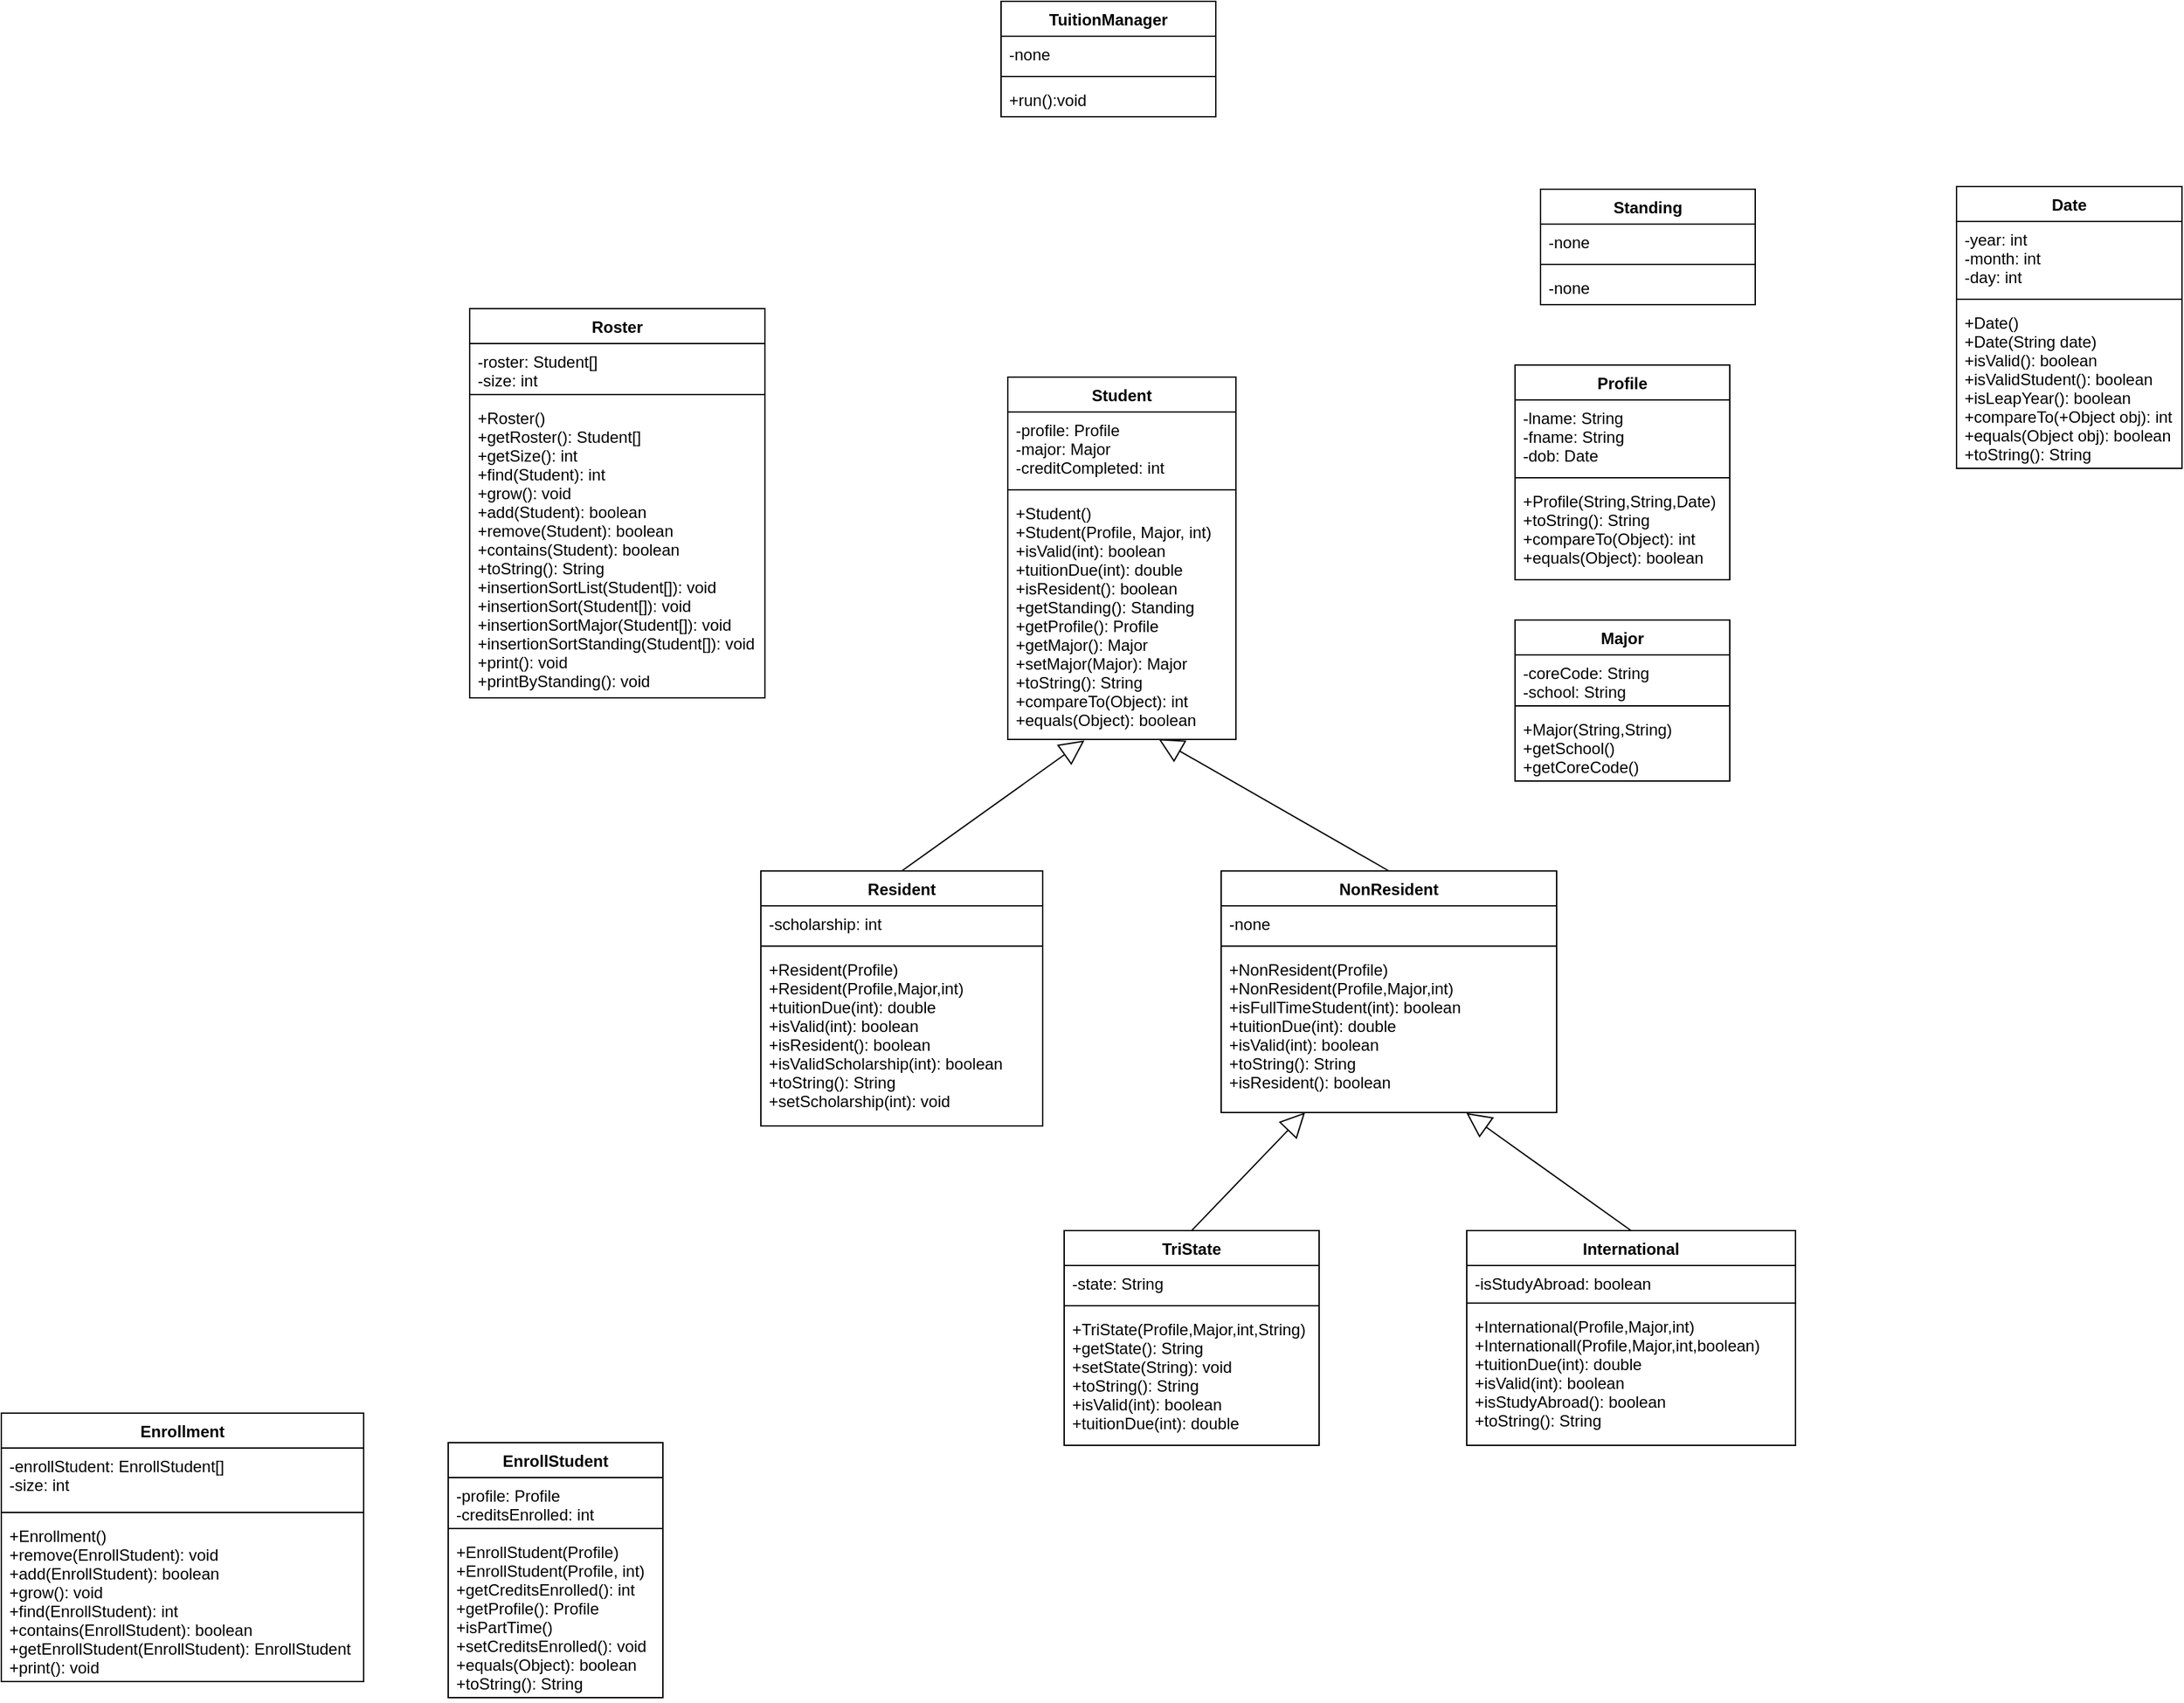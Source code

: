 <mxfile version="20.8.23" type="github">
  <diagram name="Page-1" id="c4acf3e9-155e-7222-9cf6-157b1a14988f">
    <mxGraphModel dx="2550" dy="1697" grid="0" gridSize="10" guides="1" tooltips="1" connect="1" arrows="1" fold="1" page="0" pageScale="1" pageWidth="850" pageHeight="1100" background="none" math="0" shadow="0">
      <root>
        <mxCell id="0" />
        <mxCell id="1" parent="0" />
        <mxCell id="W4gs8_7KVZacax8HziNK-53" value="International" style="swimlane;fontStyle=1;align=center;verticalAlign=top;childLayout=stackLayout;horizontal=1;startSize=26;horizontalStack=0;resizeParent=1;resizeParentMax=0;resizeLast=0;collapsible=1;marginBottom=0;" parent="1" vertex="1">
          <mxGeometry x="557" y="284" width="245" height="160" as="geometry" />
        </mxCell>
        <mxCell id="W4gs8_7KVZacax8HziNK-54" value="-isStudyAbroad: boolean&#xa;" style="text;strokeColor=none;fillColor=none;align=left;verticalAlign=top;spacingLeft=4;spacingRight=4;overflow=hidden;rotatable=0;points=[[0,0.5],[1,0.5]];portConstraint=eastwest;" parent="W4gs8_7KVZacax8HziNK-53" vertex="1">
          <mxGeometry y="26" width="245" height="24" as="geometry" />
        </mxCell>
        <mxCell id="W4gs8_7KVZacax8HziNK-55" value="" style="line;strokeWidth=1;fillColor=none;align=left;verticalAlign=middle;spacingTop=-1;spacingLeft=3;spacingRight=3;rotatable=0;labelPosition=right;points=[];portConstraint=eastwest;strokeColor=inherit;" parent="W4gs8_7KVZacax8HziNK-53" vertex="1">
          <mxGeometry y="50" width="245" height="8" as="geometry" />
        </mxCell>
        <mxCell id="W4gs8_7KVZacax8HziNK-56" value="+International(Profile,Major,int)&#xa;+Internationall(Profile,Major,int,boolean)&#xa;+tuitionDue(int): double&#xa;+isValid(int): boolean&#xa;+isStudyAbroad(): boolean&#xa;+toString(): String&#xa;" style="text;strokeColor=none;fillColor=none;align=left;verticalAlign=top;spacingLeft=4;spacingRight=4;overflow=hidden;rotatable=0;points=[[0,0.5],[1,0.5]];portConstraint=eastwest;" parent="W4gs8_7KVZacax8HziNK-53" vertex="1">
          <mxGeometry y="58" width="245" height="102" as="geometry" />
        </mxCell>
        <mxCell id="W4gs8_7KVZacax8HziNK-57" value="Major" style="swimlane;fontStyle=1;align=center;verticalAlign=top;childLayout=stackLayout;horizontal=1;startSize=26;horizontalStack=0;resizeParent=1;resizeParentMax=0;resizeLast=0;collapsible=1;marginBottom=0;" parent="1" vertex="1">
          <mxGeometry x="593" y="-171" width="160" height="120" as="geometry" />
        </mxCell>
        <mxCell id="W4gs8_7KVZacax8HziNK-58" value="-coreCode: String&#xa;-school: String&#xa;" style="text;strokeColor=none;fillColor=none;align=left;verticalAlign=top;spacingLeft=4;spacingRight=4;overflow=hidden;rotatable=0;points=[[0,0.5],[1,0.5]];portConstraint=eastwest;" parent="W4gs8_7KVZacax8HziNK-57" vertex="1">
          <mxGeometry y="26" width="160" height="34" as="geometry" />
        </mxCell>
        <mxCell id="W4gs8_7KVZacax8HziNK-59" value="" style="line;strokeWidth=1;fillColor=none;align=left;verticalAlign=middle;spacingTop=-1;spacingLeft=3;spacingRight=3;rotatable=0;labelPosition=right;points=[];portConstraint=eastwest;strokeColor=inherit;" parent="W4gs8_7KVZacax8HziNK-57" vertex="1">
          <mxGeometry y="60" width="160" height="8" as="geometry" />
        </mxCell>
        <mxCell id="W4gs8_7KVZacax8HziNK-60" value="+Major(String,String)&#xa;+getSchool()&#xa;+getCoreCode()&#xa;" style="text;strokeColor=none;fillColor=none;align=left;verticalAlign=top;spacingLeft=4;spacingRight=4;overflow=hidden;rotatable=0;points=[[0,0.5],[1,0.5]];portConstraint=eastwest;" parent="W4gs8_7KVZacax8HziNK-57" vertex="1">
          <mxGeometry y="68" width="160" height="52" as="geometry" />
        </mxCell>
        <mxCell id="W4gs8_7KVZacax8HziNK-65" value="NonResident" style="swimlane;fontStyle=1;align=center;verticalAlign=top;childLayout=stackLayout;horizontal=1;startSize=26;horizontalStack=0;resizeParent=1;resizeParentMax=0;resizeLast=0;collapsible=1;marginBottom=0;" parent="1" vertex="1">
          <mxGeometry x="374" y="16" width="250" height="180" as="geometry" />
        </mxCell>
        <mxCell id="W4gs8_7KVZacax8HziNK-66" value="-none" style="text;strokeColor=none;fillColor=none;align=left;verticalAlign=top;spacingLeft=4;spacingRight=4;overflow=hidden;rotatable=0;points=[[0,0.5],[1,0.5]];portConstraint=eastwest;" parent="W4gs8_7KVZacax8HziNK-65" vertex="1">
          <mxGeometry y="26" width="250" height="26" as="geometry" />
        </mxCell>
        <mxCell id="W4gs8_7KVZacax8HziNK-67" value="" style="line;strokeWidth=1;fillColor=none;align=left;verticalAlign=middle;spacingTop=-1;spacingLeft=3;spacingRight=3;rotatable=0;labelPosition=right;points=[];portConstraint=eastwest;strokeColor=inherit;" parent="W4gs8_7KVZacax8HziNK-65" vertex="1">
          <mxGeometry y="52" width="250" height="8" as="geometry" />
        </mxCell>
        <mxCell id="W4gs8_7KVZacax8HziNK-68" value="+NonResident(Profile)&#xa;+NonResident(Profile,Major,int)&#xa;+isFullTimeStudent(int): boolean&#xa;+tuitionDue(int): double&#xa;+isValid(int): boolean&#xa;+toString(): String&#xa;+isResident(): boolean&#xa;&#xa;" style="text;strokeColor=none;fillColor=none;align=left;verticalAlign=top;spacingLeft=4;spacingRight=4;overflow=hidden;rotatable=0;points=[[0,0.5],[1,0.5]];portConstraint=eastwest;" parent="W4gs8_7KVZacax8HziNK-65" vertex="1">
          <mxGeometry y="60" width="250" height="120" as="geometry" />
        </mxCell>
        <mxCell id="W4gs8_7KVZacax8HziNK-70" value="Profile" style="swimlane;fontStyle=1;align=center;verticalAlign=top;childLayout=stackLayout;horizontal=1;startSize=26;horizontalStack=0;resizeParent=1;resizeParentMax=0;resizeLast=0;collapsible=1;marginBottom=0;" parent="1" vertex="1">
          <mxGeometry x="593" y="-361" width="160" height="160" as="geometry" />
        </mxCell>
        <mxCell id="W4gs8_7KVZacax8HziNK-71" value="-lname: String&#xa;-fname: String&#xa;-dob: Date&#xa;" style="text;strokeColor=none;fillColor=none;align=left;verticalAlign=top;spacingLeft=4;spacingRight=4;overflow=hidden;rotatable=0;points=[[0,0.5],[1,0.5]];portConstraint=eastwest;" parent="W4gs8_7KVZacax8HziNK-70" vertex="1">
          <mxGeometry y="26" width="160" height="54" as="geometry" />
        </mxCell>
        <mxCell id="W4gs8_7KVZacax8HziNK-72" value="" style="line;strokeWidth=1;fillColor=none;align=left;verticalAlign=middle;spacingTop=-1;spacingLeft=3;spacingRight=3;rotatable=0;labelPosition=right;points=[];portConstraint=eastwest;strokeColor=inherit;" parent="W4gs8_7KVZacax8HziNK-70" vertex="1">
          <mxGeometry y="80" width="160" height="8" as="geometry" />
        </mxCell>
        <mxCell id="W4gs8_7KVZacax8HziNK-73" value="+Profile(String,String,Date)&#xa;+toString(): String&#xa;+compareTo(Object): int&#xa;+equals(Object): boolean&#xa;" style="text;strokeColor=none;fillColor=none;align=left;verticalAlign=top;spacingLeft=4;spacingRight=4;overflow=hidden;rotatable=0;points=[[0,0.5],[1,0.5]];portConstraint=eastwest;" parent="W4gs8_7KVZacax8HziNK-70" vertex="1">
          <mxGeometry y="88" width="160" height="72" as="geometry" />
        </mxCell>
        <mxCell id="W4gs8_7KVZacax8HziNK-74" value="Resident" style="swimlane;fontStyle=1;align=center;verticalAlign=top;childLayout=stackLayout;horizontal=1;startSize=26;horizontalStack=0;resizeParent=1;resizeParentMax=0;resizeLast=0;collapsible=1;marginBottom=0;" parent="1" vertex="1">
          <mxGeometry x="31" y="16" width="210" height="190" as="geometry" />
        </mxCell>
        <mxCell id="W4gs8_7KVZacax8HziNK-75" value="-scholarship: int" style="text;strokeColor=none;fillColor=none;align=left;verticalAlign=top;spacingLeft=4;spacingRight=4;overflow=hidden;rotatable=0;points=[[0,0.5],[1,0.5]];portConstraint=eastwest;" parent="W4gs8_7KVZacax8HziNK-74" vertex="1">
          <mxGeometry y="26" width="210" height="26" as="geometry" />
        </mxCell>
        <mxCell id="W4gs8_7KVZacax8HziNK-76" value="" style="line;strokeWidth=1;fillColor=none;align=left;verticalAlign=middle;spacingTop=-1;spacingLeft=3;spacingRight=3;rotatable=0;labelPosition=right;points=[];portConstraint=eastwest;strokeColor=inherit;" parent="W4gs8_7KVZacax8HziNK-74" vertex="1">
          <mxGeometry y="52" width="210" height="8" as="geometry" />
        </mxCell>
        <mxCell id="W4gs8_7KVZacax8HziNK-77" value="+Resident(Profile)&#xa;+Resident(Profile,Major,int)&#xa;+tuitionDue(int): double&#xa;+isValid(int): boolean&#xa;+isResident(): boolean&#xa;+isValidScholarship(int): boolean&#xa;+toString(): String&#xa;+setScholarship(int): void&#xa;&#xa;" style="text;strokeColor=none;fillColor=none;align=left;verticalAlign=top;spacingLeft=4;spacingRight=4;overflow=hidden;rotatable=0;points=[[0,0.5],[1,0.5]];portConstraint=eastwest;" parent="W4gs8_7KVZacax8HziNK-74" vertex="1">
          <mxGeometry y="60" width="210" height="130" as="geometry" />
        </mxCell>
        <mxCell id="W4gs8_7KVZacax8HziNK-78" value="Roster" style="swimlane;fontStyle=1;align=center;verticalAlign=top;childLayout=stackLayout;horizontal=1;startSize=26;horizontalStack=0;resizeParent=1;resizeParentMax=0;resizeLast=0;collapsible=1;marginBottom=0;" parent="1" vertex="1">
          <mxGeometry x="-186" y="-403" width="220" height="290" as="geometry" />
        </mxCell>
        <mxCell id="W4gs8_7KVZacax8HziNK-79" value="-roster: Student[]&#xa;-size: int&#xa;" style="text;strokeColor=none;fillColor=none;align=left;verticalAlign=top;spacingLeft=4;spacingRight=4;overflow=hidden;rotatable=0;points=[[0,0.5],[1,0.5]];portConstraint=eastwest;" parent="W4gs8_7KVZacax8HziNK-78" vertex="1">
          <mxGeometry y="26" width="220" height="34" as="geometry" />
        </mxCell>
        <mxCell id="W4gs8_7KVZacax8HziNK-80" value="" style="line;strokeWidth=1;fillColor=none;align=left;verticalAlign=middle;spacingTop=-1;spacingLeft=3;spacingRight=3;rotatable=0;labelPosition=right;points=[];portConstraint=eastwest;strokeColor=inherit;" parent="W4gs8_7KVZacax8HziNK-78" vertex="1">
          <mxGeometry y="60" width="220" height="8" as="geometry" />
        </mxCell>
        <mxCell id="W4gs8_7KVZacax8HziNK-81" value="+Roster()&#xa;+getRoster(): Student[]&#xa;+getSize(): int&#xa;+find(Student): int&#xa;+grow(): void&#xa;+add(Student): boolean&#xa;+remove(Student): boolean&#xa;+contains(Student): boolean&#xa;+toString(): String&#xa;+insertionSortList(Student[]): void&#xa;+insertionSort(Student[]): void&#xa;+insertionSortMajor(Student[]): void&#xa;+insertionSortStanding(Student[]): void&#xa;+print(): void&#xa;+printByStanding(): void&#xa;&#xa;&#xa;&#xa;" style="text;strokeColor=none;fillColor=none;align=left;verticalAlign=top;spacingLeft=4;spacingRight=4;overflow=hidden;rotatable=0;points=[[0,0.5],[1,0.5]];portConstraint=eastwest;" parent="W4gs8_7KVZacax8HziNK-78" vertex="1">
          <mxGeometry y="68" width="220" height="222" as="geometry" />
        </mxCell>
        <mxCell id="W4gs8_7KVZacax8HziNK-82" value="Standing" style="swimlane;fontStyle=1;align=center;verticalAlign=top;childLayout=stackLayout;horizontal=1;startSize=26;horizontalStack=0;resizeParent=1;resizeParentMax=0;resizeLast=0;collapsible=1;marginBottom=0;" parent="1" vertex="1">
          <mxGeometry x="612" y="-492" width="160" height="86" as="geometry" />
        </mxCell>
        <mxCell id="W4gs8_7KVZacax8HziNK-83" value="-none" style="text;strokeColor=none;fillColor=none;align=left;verticalAlign=top;spacingLeft=4;spacingRight=4;overflow=hidden;rotatable=0;points=[[0,0.5],[1,0.5]];portConstraint=eastwest;" parent="W4gs8_7KVZacax8HziNK-82" vertex="1">
          <mxGeometry y="26" width="160" height="26" as="geometry" />
        </mxCell>
        <mxCell id="W4gs8_7KVZacax8HziNK-84" value="" style="line;strokeWidth=1;fillColor=none;align=left;verticalAlign=middle;spacingTop=-1;spacingLeft=3;spacingRight=3;rotatable=0;labelPosition=right;points=[];portConstraint=eastwest;strokeColor=inherit;" parent="W4gs8_7KVZacax8HziNK-82" vertex="1">
          <mxGeometry y="52" width="160" height="8" as="geometry" />
        </mxCell>
        <mxCell id="W4gs8_7KVZacax8HziNK-85" value="-none" style="text;strokeColor=none;fillColor=none;align=left;verticalAlign=top;spacingLeft=4;spacingRight=4;overflow=hidden;rotatable=0;points=[[0,0.5],[1,0.5]];portConstraint=eastwest;" parent="W4gs8_7KVZacax8HziNK-82" vertex="1">
          <mxGeometry y="60" width="160" height="26" as="geometry" />
        </mxCell>
        <mxCell id="W4gs8_7KVZacax8HziNK-86" value="TriState" style="swimlane;fontStyle=1;align=center;verticalAlign=top;childLayout=stackLayout;horizontal=1;startSize=26;horizontalStack=0;resizeParent=1;resizeParentMax=0;resizeLast=0;collapsible=1;marginBottom=0;" parent="1" vertex="1">
          <mxGeometry x="257" y="284" width="190" height="160" as="geometry" />
        </mxCell>
        <mxCell id="W4gs8_7KVZacax8HziNK-87" value="-state: String" style="text;strokeColor=none;fillColor=none;align=left;verticalAlign=top;spacingLeft=4;spacingRight=4;overflow=hidden;rotatable=0;points=[[0,0.5],[1,0.5]];portConstraint=eastwest;" parent="W4gs8_7KVZacax8HziNK-86" vertex="1">
          <mxGeometry y="26" width="190" height="26" as="geometry" />
        </mxCell>
        <mxCell id="W4gs8_7KVZacax8HziNK-88" value="" style="line;strokeWidth=1;fillColor=none;align=left;verticalAlign=middle;spacingTop=-1;spacingLeft=3;spacingRight=3;rotatable=0;labelPosition=right;points=[];portConstraint=eastwest;strokeColor=inherit;" parent="W4gs8_7KVZacax8HziNK-86" vertex="1">
          <mxGeometry y="52" width="190" height="8" as="geometry" />
        </mxCell>
        <mxCell id="W4gs8_7KVZacax8HziNK-89" value="+TriState(Profile,Major,int,String)&#xa;+getState(): String&#xa;+setState(String): void&#xa;+toString(): String&#xa;+isValid(int): boolean&#xa;+tuitionDue(int): double&#xa;" style="text;strokeColor=none;fillColor=none;align=left;verticalAlign=top;spacingLeft=4;spacingRight=4;overflow=hidden;rotatable=0;points=[[0,0.5],[1,0.5]];portConstraint=eastwest;" parent="W4gs8_7KVZacax8HziNK-86" vertex="1">
          <mxGeometry y="60" width="190" height="100" as="geometry" />
        </mxCell>
        <mxCell id="W4gs8_7KVZacax8HziNK-90" value="TuitionManager" style="swimlane;fontStyle=1;align=center;verticalAlign=top;childLayout=stackLayout;horizontal=1;startSize=26;horizontalStack=0;resizeParent=1;resizeParentMax=0;resizeLast=0;collapsible=1;marginBottom=0;" parent="1" vertex="1">
          <mxGeometry x="210" y="-632" width="160" height="86" as="geometry" />
        </mxCell>
        <mxCell id="W4gs8_7KVZacax8HziNK-91" value="-none" style="text;strokeColor=none;fillColor=none;align=left;verticalAlign=top;spacingLeft=4;spacingRight=4;overflow=hidden;rotatable=0;points=[[0,0.5],[1,0.5]];portConstraint=eastwest;" parent="W4gs8_7KVZacax8HziNK-90" vertex="1">
          <mxGeometry y="26" width="160" height="26" as="geometry" />
        </mxCell>
        <mxCell id="W4gs8_7KVZacax8HziNK-92" value="" style="line;strokeWidth=1;fillColor=none;align=left;verticalAlign=middle;spacingTop=-1;spacingLeft=3;spacingRight=3;rotatable=0;labelPosition=right;points=[];portConstraint=eastwest;strokeColor=inherit;" parent="W4gs8_7KVZacax8HziNK-90" vertex="1">
          <mxGeometry y="52" width="160" height="8" as="geometry" />
        </mxCell>
        <mxCell id="W4gs8_7KVZacax8HziNK-93" value="+run():void" style="text;strokeColor=none;fillColor=none;align=left;verticalAlign=top;spacingLeft=4;spacingRight=4;overflow=hidden;rotatable=0;points=[[0,0.5],[1,0.5]];portConstraint=eastwest;" parent="W4gs8_7KVZacax8HziNK-90" vertex="1">
          <mxGeometry y="60" width="160" height="26" as="geometry" />
        </mxCell>
        <mxCell id="W4gs8_7KVZacax8HziNK-94" value="Student" style="swimlane;fontStyle=1;align=center;verticalAlign=top;childLayout=stackLayout;horizontal=1;startSize=26;horizontalStack=0;resizeParent=1;resizeParentMax=0;resizeLast=0;collapsible=1;marginBottom=0;" parent="1" vertex="1">
          <mxGeometry x="215" y="-352" width="170" height="270" as="geometry" />
        </mxCell>
        <mxCell id="W4gs8_7KVZacax8HziNK-95" value="-profile: Profile&#xa;-major: Major&#xa;-creditCompleted: int&#xa;" style="text;strokeColor=none;fillColor=none;align=left;verticalAlign=top;spacingLeft=4;spacingRight=4;overflow=hidden;rotatable=0;points=[[0,0.5],[1,0.5]];portConstraint=eastwest;" parent="W4gs8_7KVZacax8HziNK-94" vertex="1">
          <mxGeometry y="26" width="170" height="54" as="geometry" />
        </mxCell>
        <mxCell id="W4gs8_7KVZacax8HziNK-96" value="" style="line;strokeWidth=1;fillColor=none;align=left;verticalAlign=middle;spacingTop=-1;spacingLeft=3;spacingRight=3;rotatable=0;labelPosition=right;points=[];portConstraint=eastwest;strokeColor=inherit;" parent="W4gs8_7KVZacax8HziNK-94" vertex="1">
          <mxGeometry y="80" width="170" height="8" as="geometry" />
        </mxCell>
        <mxCell id="W4gs8_7KVZacax8HziNK-97" value="+Student()&#xa;+Student(Profile, Major, int)&#xa;+isValid(int): boolean&#xa;+tuitionDue(int): double&#xa;+isResident(): boolean&#xa;+getStanding(): Standing&#xa;+getProfile(): Profile&#xa;+getMajor(): Major&#xa;+setMajor(Major): Major&#xa;+toString(): String&#xa;+compareTo(Object): int&#xa;+equals(Object): boolean&#xa;" style="text;strokeColor=none;fillColor=none;align=left;verticalAlign=top;spacingLeft=4;spacingRight=4;overflow=hidden;rotatable=0;points=[[0,0.5],[1,0.5]];portConstraint=eastwest;" parent="W4gs8_7KVZacax8HziNK-94" vertex="1">
          <mxGeometry y="88" width="170" height="182" as="geometry" />
        </mxCell>
        <mxCell id="W4gs8_7KVZacax8HziNK-98" value="Date" style="swimlane;fontStyle=1;align=center;verticalAlign=top;childLayout=stackLayout;horizontal=1;startSize=26;horizontalStack=0;resizeParent=1;resizeParentMax=0;resizeLast=0;collapsible=1;marginBottom=0;" parent="1" vertex="1">
          <mxGeometry x="922" y="-494" width="168" height="210" as="geometry" />
        </mxCell>
        <mxCell id="W4gs8_7KVZacax8HziNK-99" value="-year: int&#xa;-month: int&#xa;-day: int&#xa;" style="text;strokeColor=none;fillColor=none;align=left;verticalAlign=top;spacingLeft=4;spacingRight=4;overflow=hidden;rotatable=0;points=[[0,0.5],[1,0.5]];portConstraint=eastwest;" parent="W4gs8_7KVZacax8HziNK-98" vertex="1">
          <mxGeometry y="26" width="168" height="54" as="geometry" />
        </mxCell>
        <mxCell id="W4gs8_7KVZacax8HziNK-100" value="" style="line;strokeWidth=1;fillColor=none;align=left;verticalAlign=middle;spacingTop=-1;spacingLeft=3;spacingRight=3;rotatable=0;labelPosition=right;points=[];portConstraint=eastwest;strokeColor=inherit;" parent="W4gs8_7KVZacax8HziNK-98" vertex="1">
          <mxGeometry y="80" width="168" height="8" as="geometry" />
        </mxCell>
        <mxCell id="W4gs8_7KVZacax8HziNK-101" value="+Date()&#xa;+Date(String date)&#xa;+isValid(): boolean&#xa;+isValidStudent(): boolean&#xa;+isLeapYear(): boolean&#xa;+compareTo(+Object obj): int&#xa;+equals(Object obj): boolean&#xa;+toString(): String&#xa;" style="text;strokeColor=none;fillColor=none;align=left;verticalAlign=top;spacingLeft=4;spacingRight=4;overflow=hidden;rotatable=0;points=[[0,0.5],[1,0.5]];portConstraint=eastwest;" parent="W4gs8_7KVZacax8HziNK-98" vertex="1">
          <mxGeometry y="88" width="168" height="122" as="geometry" />
        </mxCell>
        <mxCell id="W4gs8_7KVZacax8HziNK-102" value="Enrollment" style="swimlane;fontStyle=1;align=center;verticalAlign=top;childLayout=stackLayout;horizontal=1;startSize=26;horizontalStack=0;resizeParent=1;resizeParentMax=0;resizeLast=0;collapsible=1;marginBottom=0;" parent="1" vertex="1">
          <mxGeometry x="-535" y="420" width="270" height="200" as="geometry" />
        </mxCell>
        <mxCell id="W4gs8_7KVZacax8HziNK-103" value="-enrollStudent: EnrollStudent[]&#xa;-size: int&#xa;" style="text;strokeColor=none;fillColor=none;align=left;verticalAlign=top;spacingLeft=4;spacingRight=4;overflow=hidden;rotatable=0;points=[[0,0.5],[1,0.5]];portConstraint=eastwest;" parent="W4gs8_7KVZacax8HziNK-102" vertex="1">
          <mxGeometry y="26" width="270" height="44" as="geometry" />
        </mxCell>
        <mxCell id="W4gs8_7KVZacax8HziNK-104" value="" style="line;strokeWidth=1;fillColor=none;align=left;verticalAlign=middle;spacingTop=-1;spacingLeft=3;spacingRight=3;rotatable=0;labelPosition=right;points=[];portConstraint=eastwest;strokeColor=inherit;" parent="W4gs8_7KVZacax8HziNK-102" vertex="1">
          <mxGeometry y="70" width="270" height="8" as="geometry" />
        </mxCell>
        <mxCell id="W4gs8_7KVZacax8HziNK-105" value="+Enrollment()&#xa;+remove(EnrollStudent): void&#xa;+add(EnrollStudent): boolean&#xa;+grow(): void&#xa;+find(EnrollStudent): int&#xa;+contains(EnrollStudent): boolean&#xa;+getEnrollStudent(EnrollStudent): EnrollStudent&#xa;+print(): void&#xa;&#xa;&#xa;&#xa;" style="text;strokeColor=none;fillColor=none;align=left;verticalAlign=top;spacingLeft=4;spacingRight=4;overflow=hidden;rotatable=0;points=[[0,0.5],[1,0.5]];portConstraint=eastwest;" parent="W4gs8_7KVZacax8HziNK-102" vertex="1">
          <mxGeometry y="78" width="270" height="122" as="geometry" />
        </mxCell>
        <mxCell id="W4gs8_7KVZacax8HziNK-106" value="EnrollStudent" style="swimlane;fontStyle=1;align=center;verticalAlign=top;childLayout=stackLayout;horizontal=1;startSize=26;horizontalStack=0;resizeParent=1;resizeParentMax=0;resizeLast=0;collapsible=1;marginBottom=0;" parent="1" vertex="1">
          <mxGeometry x="-202" y="442" width="160" height="190" as="geometry" />
        </mxCell>
        <mxCell id="W4gs8_7KVZacax8HziNK-107" value="-profile: Profile&#xa;-creditsEnrolled: int&#xa;" style="text;strokeColor=none;fillColor=none;align=left;verticalAlign=top;spacingLeft=4;spacingRight=4;overflow=hidden;rotatable=0;points=[[0,0.5],[1,0.5]];portConstraint=eastwest;" parent="W4gs8_7KVZacax8HziNK-106" vertex="1">
          <mxGeometry y="26" width="160" height="34" as="geometry" />
        </mxCell>
        <mxCell id="W4gs8_7KVZacax8HziNK-108" value="" style="line;strokeWidth=1;fillColor=none;align=left;verticalAlign=middle;spacingTop=-1;spacingLeft=3;spacingRight=3;rotatable=0;labelPosition=right;points=[];portConstraint=eastwest;strokeColor=inherit;" parent="W4gs8_7KVZacax8HziNK-106" vertex="1">
          <mxGeometry y="60" width="160" height="8" as="geometry" />
        </mxCell>
        <mxCell id="W4gs8_7KVZacax8HziNK-109" value="+EnrollStudent(Profile)&#xa;+EnrollStudent(Profile, int)&#xa;+getCreditsEnrolled(): int&#xa;+getProfile(): Profile&#xa;+isPartTime()&#xa;+setCreditsEnrolled(): void&#xa;+equals(Object): boolean&#xa;+toString(): String&#xa;" style="text;strokeColor=none;fillColor=none;align=left;verticalAlign=top;spacingLeft=4;spacingRight=4;overflow=hidden;rotatable=0;points=[[0,0.5],[1,0.5]];portConstraint=eastwest;" parent="W4gs8_7KVZacax8HziNK-106" vertex="1">
          <mxGeometry y="68" width="160" height="122" as="geometry" />
        </mxCell>
        <mxCell id="6gBL8waHNRgXUXLmxONq-5" value="" style="endArrow=block;endSize=16;endFill=0;html=1;rounded=0;exitX=0.5;exitY=0;exitDx=0;exitDy=0;entryX=0.661;entryY=0.998;entryDx=0;entryDy=0;entryPerimeter=0;" edge="1" parent="1" source="W4gs8_7KVZacax8HziNK-65" target="W4gs8_7KVZacax8HziNK-97">
          <mxGeometry width="160" relative="1" as="geometry">
            <mxPoint x="430" y="-36" as="sourcePoint" />
            <mxPoint x="329" y="-78" as="targetPoint" />
          </mxGeometry>
        </mxCell>
        <mxCell id="6gBL8waHNRgXUXLmxONq-6" value="" style="endArrow=block;endSize=16;endFill=0;html=1;rounded=0;entryX=0.336;entryY=1.004;entryDx=0;entryDy=0;entryPerimeter=0;exitX=0.5;exitY=0;exitDx=0;exitDy=0;" edge="1" parent="1" source="W4gs8_7KVZacax8HziNK-74" target="W4gs8_7KVZacax8HziNK-97">
          <mxGeometry width="160" relative="1" as="geometry">
            <mxPoint x="131" y="9" as="sourcePoint" />
            <mxPoint x="291" y="9" as="targetPoint" />
          </mxGeometry>
        </mxCell>
        <mxCell id="6gBL8waHNRgXUXLmxONq-7" value="" style="endArrow=block;endSize=16;endFill=0;html=1;rounded=0;entryX=0.25;entryY=1;entryDx=0;entryDy=0;exitX=0.5;exitY=0;exitDx=0;exitDy=0;" edge="1" parent="1" source="W4gs8_7KVZacax8HziNK-86" target="W4gs8_7KVZacax8HziNK-65">
          <mxGeometry width="160" relative="1" as="geometry">
            <mxPoint x="368" y="260" as="sourcePoint" />
            <mxPoint x="528" y="260" as="targetPoint" />
          </mxGeometry>
        </mxCell>
        <mxCell id="6gBL8waHNRgXUXLmxONq-8" value="" style="endArrow=block;endSize=16;endFill=0;html=1;rounded=0;exitX=0.5;exitY=0;exitDx=0;exitDy=0;entryX=0.731;entryY=1.003;entryDx=0;entryDy=0;entryPerimeter=0;" edge="1" parent="1" source="W4gs8_7KVZacax8HziNK-53" target="W4gs8_7KVZacax8HziNK-68">
          <mxGeometry width="160" relative="1" as="geometry">
            <mxPoint x="644" y="267" as="sourcePoint" />
            <mxPoint x="804" y="267" as="targetPoint" />
          </mxGeometry>
        </mxCell>
      </root>
    </mxGraphModel>
  </diagram>
</mxfile>
